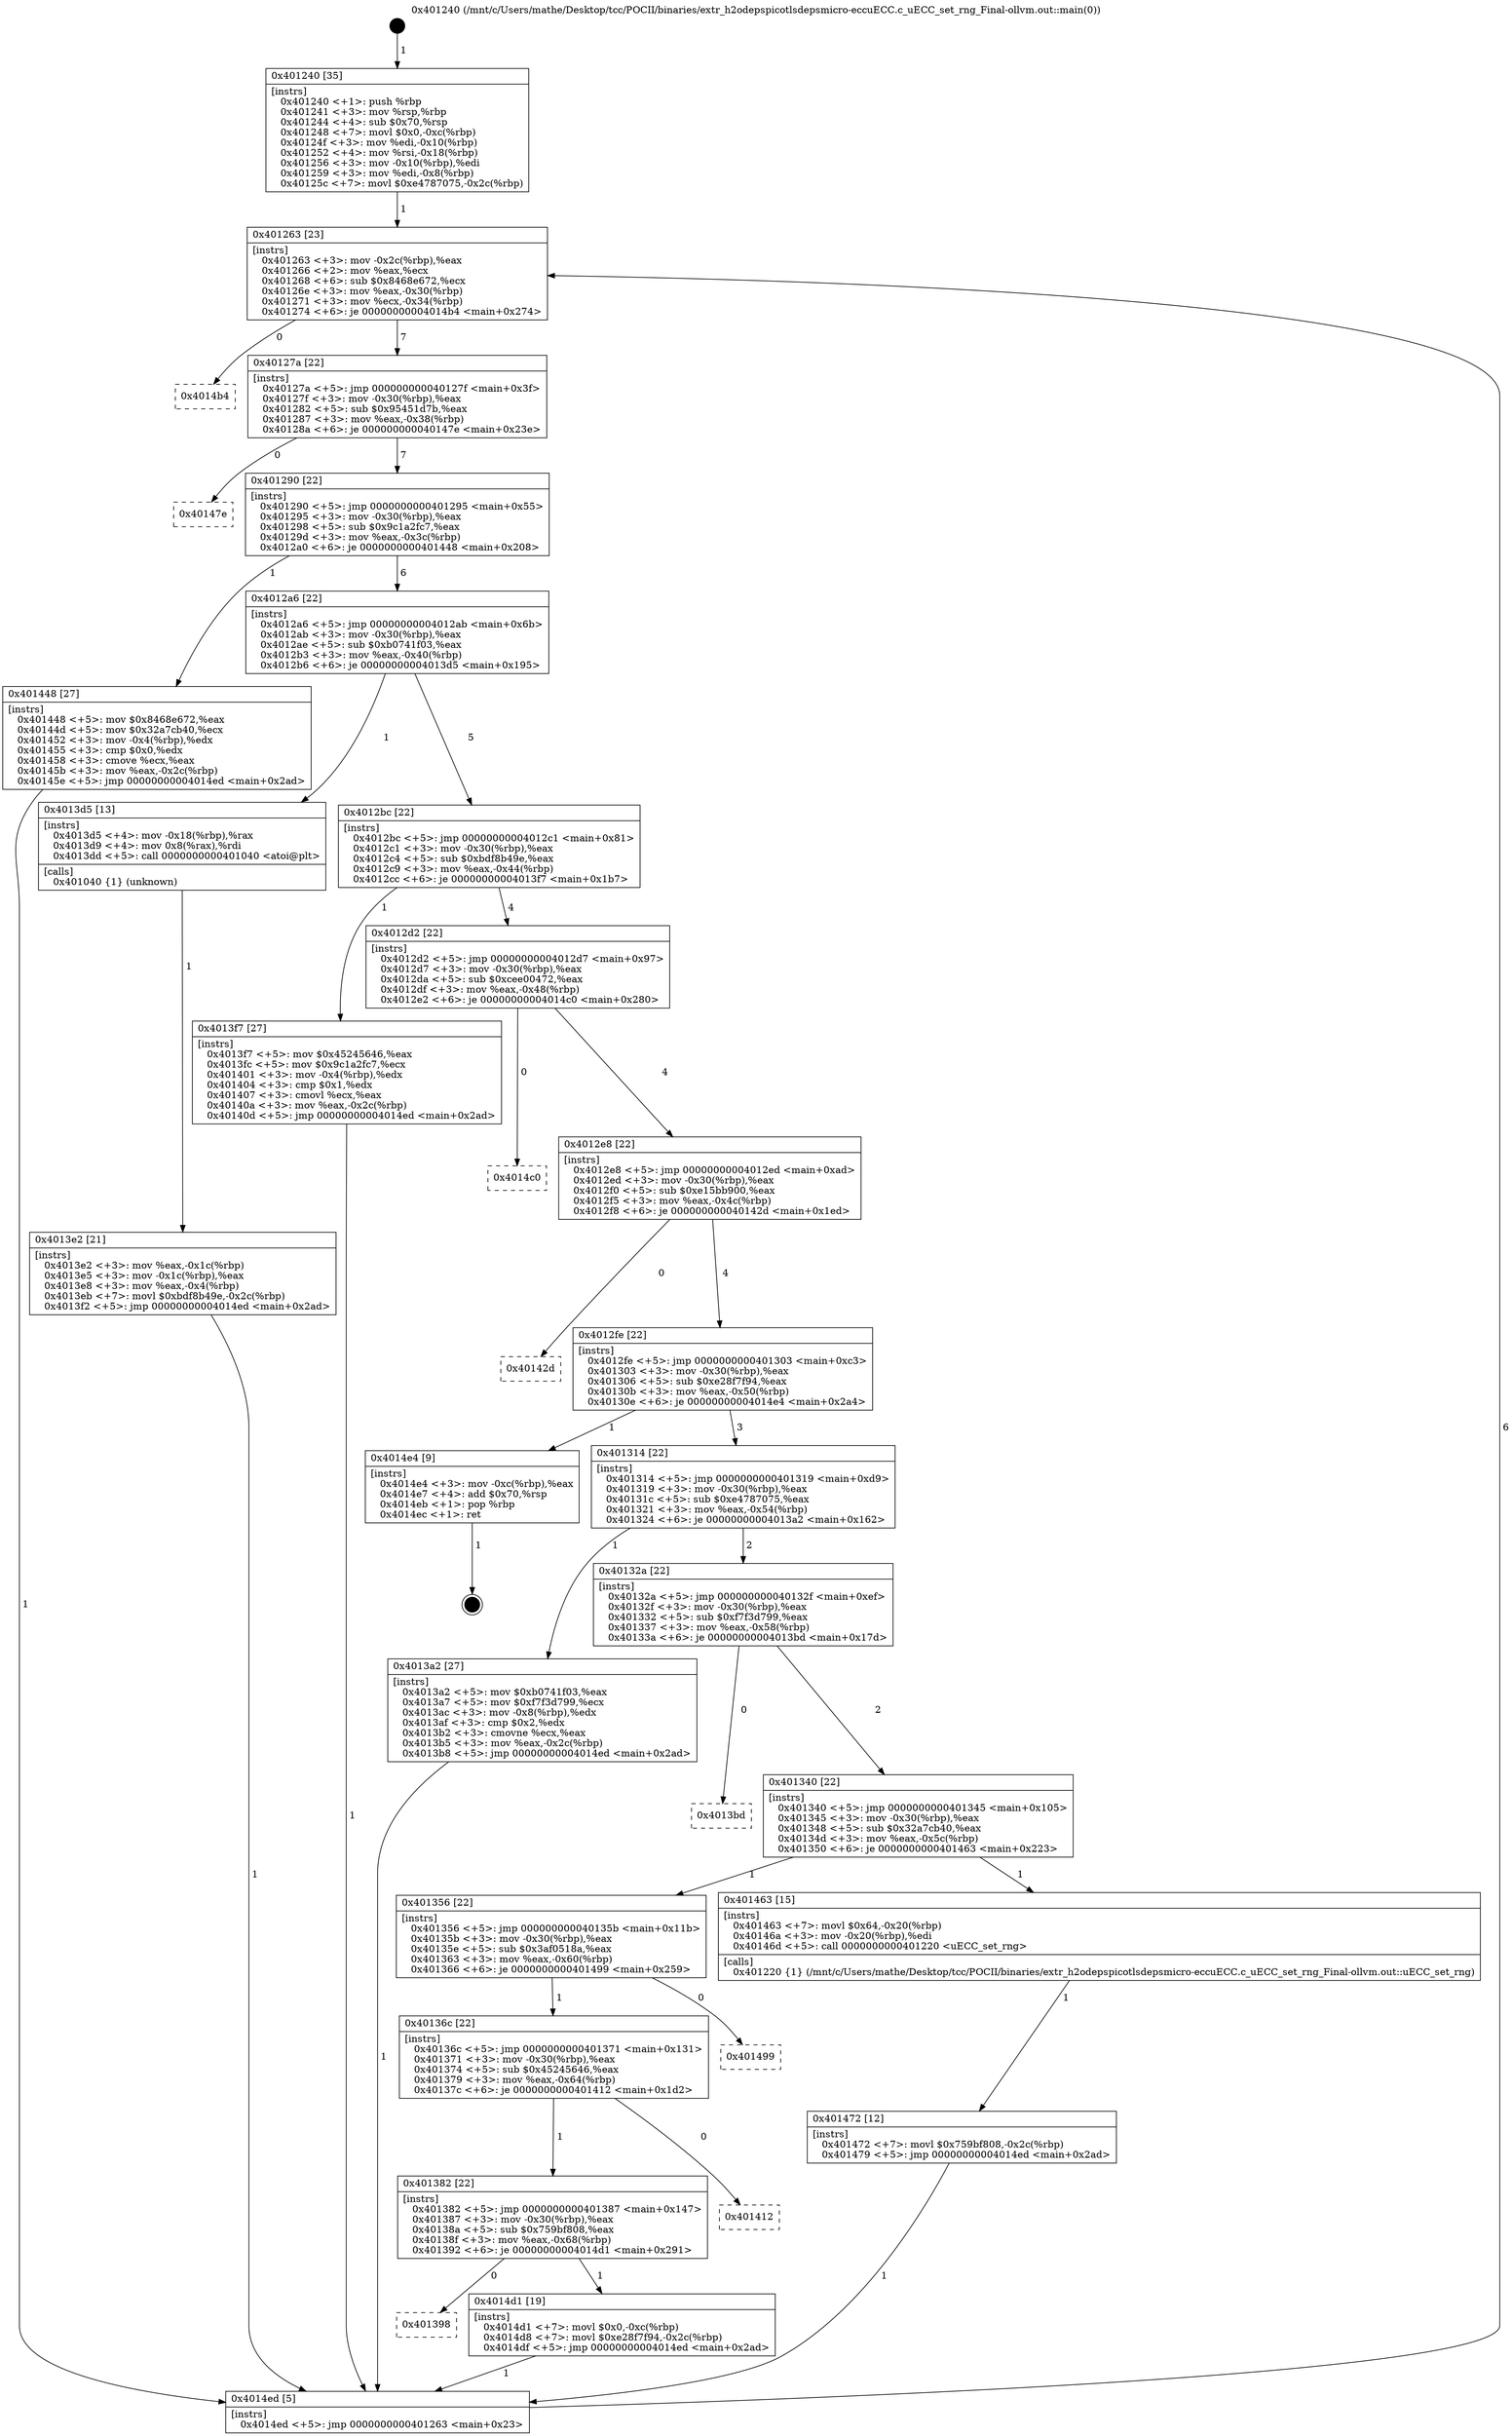 digraph "0x401240" {
  label = "0x401240 (/mnt/c/Users/mathe/Desktop/tcc/POCII/binaries/extr_h2odepspicotlsdepsmicro-eccuECC.c_uECC_set_rng_Final-ollvm.out::main(0))"
  labelloc = "t"
  node[shape=record]

  Entry [label="",width=0.3,height=0.3,shape=circle,fillcolor=black,style=filled]
  "0x401263" [label="{
     0x401263 [23]\l
     | [instrs]\l
     &nbsp;&nbsp;0x401263 \<+3\>: mov -0x2c(%rbp),%eax\l
     &nbsp;&nbsp;0x401266 \<+2\>: mov %eax,%ecx\l
     &nbsp;&nbsp;0x401268 \<+6\>: sub $0x8468e672,%ecx\l
     &nbsp;&nbsp;0x40126e \<+3\>: mov %eax,-0x30(%rbp)\l
     &nbsp;&nbsp;0x401271 \<+3\>: mov %ecx,-0x34(%rbp)\l
     &nbsp;&nbsp;0x401274 \<+6\>: je 00000000004014b4 \<main+0x274\>\l
  }"]
  "0x4014b4" [label="{
     0x4014b4\l
  }", style=dashed]
  "0x40127a" [label="{
     0x40127a [22]\l
     | [instrs]\l
     &nbsp;&nbsp;0x40127a \<+5\>: jmp 000000000040127f \<main+0x3f\>\l
     &nbsp;&nbsp;0x40127f \<+3\>: mov -0x30(%rbp),%eax\l
     &nbsp;&nbsp;0x401282 \<+5\>: sub $0x95451d7b,%eax\l
     &nbsp;&nbsp;0x401287 \<+3\>: mov %eax,-0x38(%rbp)\l
     &nbsp;&nbsp;0x40128a \<+6\>: je 000000000040147e \<main+0x23e\>\l
  }"]
  Exit [label="",width=0.3,height=0.3,shape=circle,fillcolor=black,style=filled,peripheries=2]
  "0x40147e" [label="{
     0x40147e\l
  }", style=dashed]
  "0x401290" [label="{
     0x401290 [22]\l
     | [instrs]\l
     &nbsp;&nbsp;0x401290 \<+5\>: jmp 0000000000401295 \<main+0x55\>\l
     &nbsp;&nbsp;0x401295 \<+3\>: mov -0x30(%rbp),%eax\l
     &nbsp;&nbsp;0x401298 \<+5\>: sub $0x9c1a2fc7,%eax\l
     &nbsp;&nbsp;0x40129d \<+3\>: mov %eax,-0x3c(%rbp)\l
     &nbsp;&nbsp;0x4012a0 \<+6\>: je 0000000000401448 \<main+0x208\>\l
  }"]
  "0x401398" [label="{
     0x401398\l
  }", style=dashed]
  "0x401448" [label="{
     0x401448 [27]\l
     | [instrs]\l
     &nbsp;&nbsp;0x401448 \<+5\>: mov $0x8468e672,%eax\l
     &nbsp;&nbsp;0x40144d \<+5\>: mov $0x32a7cb40,%ecx\l
     &nbsp;&nbsp;0x401452 \<+3\>: mov -0x4(%rbp),%edx\l
     &nbsp;&nbsp;0x401455 \<+3\>: cmp $0x0,%edx\l
     &nbsp;&nbsp;0x401458 \<+3\>: cmove %ecx,%eax\l
     &nbsp;&nbsp;0x40145b \<+3\>: mov %eax,-0x2c(%rbp)\l
     &nbsp;&nbsp;0x40145e \<+5\>: jmp 00000000004014ed \<main+0x2ad\>\l
  }"]
  "0x4012a6" [label="{
     0x4012a6 [22]\l
     | [instrs]\l
     &nbsp;&nbsp;0x4012a6 \<+5\>: jmp 00000000004012ab \<main+0x6b\>\l
     &nbsp;&nbsp;0x4012ab \<+3\>: mov -0x30(%rbp),%eax\l
     &nbsp;&nbsp;0x4012ae \<+5\>: sub $0xb0741f03,%eax\l
     &nbsp;&nbsp;0x4012b3 \<+3\>: mov %eax,-0x40(%rbp)\l
     &nbsp;&nbsp;0x4012b6 \<+6\>: je 00000000004013d5 \<main+0x195\>\l
  }"]
  "0x4014d1" [label="{
     0x4014d1 [19]\l
     | [instrs]\l
     &nbsp;&nbsp;0x4014d1 \<+7\>: movl $0x0,-0xc(%rbp)\l
     &nbsp;&nbsp;0x4014d8 \<+7\>: movl $0xe28f7f94,-0x2c(%rbp)\l
     &nbsp;&nbsp;0x4014df \<+5\>: jmp 00000000004014ed \<main+0x2ad\>\l
  }"]
  "0x4013d5" [label="{
     0x4013d5 [13]\l
     | [instrs]\l
     &nbsp;&nbsp;0x4013d5 \<+4\>: mov -0x18(%rbp),%rax\l
     &nbsp;&nbsp;0x4013d9 \<+4\>: mov 0x8(%rax),%rdi\l
     &nbsp;&nbsp;0x4013dd \<+5\>: call 0000000000401040 \<atoi@plt\>\l
     | [calls]\l
     &nbsp;&nbsp;0x401040 \{1\} (unknown)\l
  }"]
  "0x4012bc" [label="{
     0x4012bc [22]\l
     | [instrs]\l
     &nbsp;&nbsp;0x4012bc \<+5\>: jmp 00000000004012c1 \<main+0x81\>\l
     &nbsp;&nbsp;0x4012c1 \<+3\>: mov -0x30(%rbp),%eax\l
     &nbsp;&nbsp;0x4012c4 \<+5\>: sub $0xbdf8b49e,%eax\l
     &nbsp;&nbsp;0x4012c9 \<+3\>: mov %eax,-0x44(%rbp)\l
     &nbsp;&nbsp;0x4012cc \<+6\>: je 00000000004013f7 \<main+0x1b7\>\l
  }"]
  "0x401382" [label="{
     0x401382 [22]\l
     | [instrs]\l
     &nbsp;&nbsp;0x401382 \<+5\>: jmp 0000000000401387 \<main+0x147\>\l
     &nbsp;&nbsp;0x401387 \<+3\>: mov -0x30(%rbp),%eax\l
     &nbsp;&nbsp;0x40138a \<+5\>: sub $0x759bf808,%eax\l
     &nbsp;&nbsp;0x40138f \<+3\>: mov %eax,-0x68(%rbp)\l
     &nbsp;&nbsp;0x401392 \<+6\>: je 00000000004014d1 \<main+0x291\>\l
  }"]
  "0x4013f7" [label="{
     0x4013f7 [27]\l
     | [instrs]\l
     &nbsp;&nbsp;0x4013f7 \<+5\>: mov $0x45245646,%eax\l
     &nbsp;&nbsp;0x4013fc \<+5\>: mov $0x9c1a2fc7,%ecx\l
     &nbsp;&nbsp;0x401401 \<+3\>: mov -0x4(%rbp),%edx\l
     &nbsp;&nbsp;0x401404 \<+3\>: cmp $0x1,%edx\l
     &nbsp;&nbsp;0x401407 \<+3\>: cmovl %ecx,%eax\l
     &nbsp;&nbsp;0x40140a \<+3\>: mov %eax,-0x2c(%rbp)\l
     &nbsp;&nbsp;0x40140d \<+5\>: jmp 00000000004014ed \<main+0x2ad\>\l
  }"]
  "0x4012d2" [label="{
     0x4012d2 [22]\l
     | [instrs]\l
     &nbsp;&nbsp;0x4012d2 \<+5\>: jmp 00000000004012d7 \<main+0x97\>\l
     &nbsp;&nbsp;0x4012d7 \<+3\>: mov -0x30(%rbp),%eax\l
     &nbsp;&nbsp;0x4012da \<+5\>: sub $0xcee00472,%eax\l
     &nbsp;&nbsp;0x4012df \<+3\>: mov %eax,-0x48(%rbp)\l
     &nbsp;&nbsp;0x4012e2 \<+6\>: je 00000000004014c0 \<main+0x280\>\l
  }"]
  "0x401412" [label="{
     0x401412\l
  }", style=dashed]
  "0x4014c0" [label="{
     0x4014c0\l
  }", style=dashed]
  "0x4012e8" [label="{
     0x4012e8 [22]\l
     | [instrs]\l
     &nbsp;&nbsp;0x4012e8 \<+5\>: jmp 00000000004012ed \<main+0xad\>\l
     &nbsp;&nbsp;0x4012ed \<+3\>: mov -0x30(%rbp),%eax\l
     &nbsp;&nbsp;0x4012f0 \<+5\>: sub $0xe15bb900,%eax\l
     &nbsp;&nbsp;0x4012f5 \<+3\>: mov %eax,-0x4c(%rbp)\l
     &nbsp;&nbsp;0x4012f8 \<+6\>: je 000000000040142d \<main+0x1ed\>\l
  }"]
  "0x40136c" [label="{
     0x40136c [22]\l
     | [instrs]\l
     &nbsp;&nbsp;0x40136c \<+5\>: jmp 0000000000401371 \<main+0x131\>\l
     &nbsp;&nbsp;0x401371 \<+3\>: mov -0x30(%rbp),%eax\l
     &nbsp;&nbsp;0x401374 \<+5\>: sub $0x45245646,%eax\l
     &nbsp;&nbsp;0x401379 \<+3\>: mov %eax,-0x64(%rbp)\l
     &nbsp;&nbsp;0x40137c \<+6\>: je 0000000000401412 \<main+0x1d2\>\l
  }"]
  "0x40142d" [label="{
     0x40142d\l
  }", style=dashed]
  "0x4012fe" [label="{
     0x4012fe [22]\l
     | [instrs]\l
     &nbsp;&nbsp;0x4012fe \<+5\>: jmp 0000000000401303 \<main+0xc3\>\l
     &nbsp;&nbsp;0x401303 \<+3\>: mov -0x30(%rbp),%eax\l
     &nbsp;&nbsp;0x401306 \<+5\>: sub $0xe28f7f94,%eax\l
     &nbsp;&nbsp;0x40130b \<+3\>: mov %eax,-0x50(%rbp)\l
     &nbsp;&nbsp;0x40130e \<+6\>: je 00000000004014e4 \<main+0x2a4\>\l
  }"]
  "0x401499" [label="{
     0x401499\l
  }", style=dashed]
  "0x4014e4" [label="{
     0x4014e4 [9]\l
     | [instrs]\l
     &nbsp;&nbsp;0x4014e4 \<+3\>: mov -0xc(%rbp),%eax\l
     &nbsp;&nbsp;0x4014e7 \<+4\>: add $0x70,%rsp\l
     &nbsp;&nbsp;0x4014eb \<+1\>: pop %rbp\l
     &nbsp;&nbsp;0x4014ec \<+1\>: ret\l
  }"]
  "0x401314" [label="{
     0x401314 [22]\l
     | [instrs]\l
     &nbsp;&nbsp;0x401314 \<+5\>: jmp 0000000000401319 \<main+0xd9\>\l
     &nbsp;&nbsp;0x401319 \<+3\>: mov -0x30(%rbp),%eax\l
     &nbsp;&nbsp;0x40131c \<+5\>: sub $0xe4787075,%eax\l
     &nbsp;&nbsp;0x401321 \<+3\>: mov %eax,-0x54(%rbp)\l
     &nbsp;&nbsp;0x401324 \<+6\>: je 00000000004013a2 \<main+0x162\>\l
  }"]
  "0x401472" [label="{
     0x401472 [12]\l
     | [instrs]\l
     &nbsp;&nbsp;0x401472 \<+7\>: movl $0x759bf808,-0x2c(%rbp)\l
     &nbsp;&nbsp;0x401479 \<+5\>: jmp 00000000004014ed \<main+0x2ad\>\l
  }"]
  "0x4013a2" [label="{
     0x4013a2 [27]\l
     | [instrs]\l
     &nbsp;&nbsp;0x4013a2 \<+5\>: mov $0xb0741f03,%eax\l
     &nbsp;&nbsp;0x4013a7 \<+5\>: mov $0xf7f3d799,%ecx\l
     &nbsp;&nbsp;0x4013ac \<+3\>: mov -0x8(%rbp),%edx\l
     &nbsp;&nbsp;0x4013af \<+3\>: cmp $0x2,%edx\l
     &nbsp;&nbsp;0x4013b2 \<+3\>: cmovne %ecx,%eax\l
     &nbsp;&nbsp;0x4013b5 \<+3\>: mov %eax,-0x2c(%rbp)\l
     &nbsp;&nbsp;0x4013b8 \<+5\>: jmp 00000000004014ed \<main+0x2ad\>\l
  }"]
  "0x40132a" [label="{
     0x40132a [22]\l
     | [instrs]\l
     &nbsp;&nbsp;0x40132a \<+5\>: jmp 000000000040132f \<main+0xef\>\l
     &nbsp;&nbsp;0x40132f \<+3\>: mov -0x30(%rbp),%eax\l
     &nbsp;&nbsp;0x401332 \<+5\>: sub $0xf7f3d799,%eax\l
     &nbsp;&nbsp;0x401337 \<+3\>: mov %eax,-0x58(%rbp)\l
     &nbsp;&nbsp;0x40133a \<+6\>: je 00000000004013bd \<main+0x17d\>\l
  }"]
  "0x4014ed" [label="{
     0x4014ed [5]\l
     | [instrs]\l
     &nbsp;&nbsp;0x4014ed \<+5\>: jmp 0000000000401263 \<main+0x23\>\l
  }"]
  "0x401240" [label="{
     0x401240 [35]\l
     | [instrs]\l
     &nbsp;&nbsp;0x401240 \<+1\>: push %rbp\l
     &nbsp;&nbsp;0x401241 \<+3\>: mov %rsp,%rbp\l
     &nbsp;&nbsp;0x401244 \<+4\>: sub $0x70,%rsp\l
     &nbsp;&nbsp;0x401248 \<+7\>: movl $0x0,-0xc(%rbp)\l
     &nbsp;&nbsp;0x40124f \<+3\>: mov %edi,-0x10(%rbp)\l
     &nbsp;&nbsp;0x401252 \<+4\>: mov %rsi,-0x18(%rbp)\l
     &nbsp;&nbsp;0x401256 \<+3\>: mov -0x10(%rbp),%edi\l
     &nbsp;&nbsp;0x401259 \<+3\>: mov %edi,-0x8(%rbp)\l
     &nbsp;&nbsp;0x40125c \<+7\>: movl $0xe4787075,-0x2c(%rbp)\l
  }"]
  "0x4013e2" [label="{
     0x4013e2 [21]\l
     | [instrs]\l
     &nbsp;&nbsp;0x4013e2 \<+3\>: mov %eax,-0x1c(%rbp)\l
     &nbsp;&nbsp;0x4013e5 \<+3\>: mov -0x1c(%rbp),%eax\l
     &nbsp;&nbsp;0x4013e8 \<+3\>: mov %eax,-0x4(%rbp)\l
     &nbsp;&nbsp;0x4013eb \<+7\>: movl $0xbdf8b49e,-0x2c(%rbp)\l
     &nbsp;&nbsp;0x4013f2 \<+5\>: jmp 00000000004014ed \<main+0x2ad\>\l
  }"]
  "0x401356" [label="{
     0x401356 [22]\l
     | [instrs]\l
     &nbsp;&nbsp;0x401356 \<+5\>: jmp 000000000040135b \<main+0x11b\>\l
     &nbsp;&nbsp;0x40135b \<+3\>: mov -0x30(%rbp),%eax\l
     &nbsp;&nbsp;0x40135e \<+5\>: sub $0x3af0518a,%eax\l
     &nbsp;&nbsp;0x401363 \<+3\>: mov %eax,-0x60(%rbp)\l
     &nbsp;&nbsp;0x401366 \<+6\>: je 0000000000401499 \<main+0x259\>\l
  }"]
  "0x4013bd" [label="{
     0x4013bd\l
  }", style=dashed]
  "0x401340" [label="{
     0x401340 [22]\l
     | [instrs]\l
     &nbsp;&nbsp;0x401340 \<+5\>: jmp 0000000000401345 \<main+0x105\>\l
     &nbsp;&nbsp;0x401345 \<+3\>: mov -0x30(%rbp),%eax\l
     &nbsp;&nbsp;0x401348 \<+5\>: sub $0x32a7cb40,%eax\l
     &nbsp;&nbsp;0x40134d \<+3\>: mov %eax,-0x5c(%rbp)\l
     &nbsp;&nbsp;0x401350 \<+6\>: je 0000000000401463 \<main+0x223\>\l
  }"]
  "0x401463" [label="{
     0x401463 [15]\l
     | [instrs]\l
     &nbsp;&nbsp;0x401463 \<+7\>: movl $0x64,-0x20(%rbp)\l
     &nbsp;&nbsp;0x40146a \<+3\>: mov -0x20(%rbp),%edi\l
     &nbsp;&nbsp;0x40146d \<+5\>: call 0000000000401220 \<uECC_set_rng\>\l
     | [calls]\l
     &nbsp;&nbsp;0x401220 \{1\} (/mnt/c/Users/mathe/Desktop/tcc/POCII/binaries/extr_h2odepspicotlsdepsmicro-eccuECC.c_uECC_set_rng_Final-ollvm.out::uECC_set_rng)\l
  }"]
  Entry -> "0x401240" [label=" 1"]
  "0x401263" -> "0x4014b4" [label=" 0"]
  "0x401263" -> "0x40127a" [label=" 7"]
  "0x4014e4" -> Exit [label=" 1"]
  "0x40127a" -> "0x40147e" [label=" 0"]
  "0x40127a" -> "0x401290" [label=" 7"]
  "0x4014d1" -> "0x4014ed" [label=" 1"]
  "0x401290" -> "0x401448" [label=" 1"]
  "0x401290" -> "0x4012a6" [label=" 6"]
  "0x401382" -> "0x401398" [label=" 0"]
  "0x4012a6" -> "0x4013d5" [label=" 1"]
  "0x4012a6" -> "0x4012bc" [label=" 5"]
  "0x401382" -> "0x4014d1" [label=" 1"]
  "0x4012bc" -> "0x4013f7" [label=" 1"]
  "0x4012bc" -> "0x4012d2" [label=" 4"]
  "0x40136c" -> "0x401382" [label=" 1"]
  "0x4012d2" -> "0x4014c0" [label=" 0"]
  "0x4012d2" -> "0x4012e8" [label=" 4"]
  "0x40136c" -> "0x401412" [label=" 0"]
  "0x4012e8" -> "0x40142d" [label=" 0"]
  "0x4012e8" -> "0x4012fe" [label=" 4"]
  "0x401356" -> "0x40136c" [label=" 1"]
  "0x4012fe" -> "0x4014e4" [label=" 1"]
  "0x4012fe" -> "0x401314" [label=" 3"]
  "0x401356" -> "0x401499" [label=" 0"]
  "0x401314" -> "0x4013a2" [label=" 1"]
  "0x401314" -> "0x40132a" [label=" 2"]
  "0x4013a2" -> "0x4014ed" [label=" 1"]
  "0x401240" -> "0x401263" [label=" 1"]
  "0x4014ed" -> "0x401263" [label=" 6"]
  "0x4013d5" -> "0x4013e2" [label=" 1"]
  "0x4013e2" -> "0x4014ed" [label=" 1"]
  "0x4013f7" -> "0x4014ed" [label=" 1"]
  "0x401448" -> "0x4014ed" [label=" 1"]
  "0x401472" -> "0x4014ed" [label=" 1"]
  "0x40132a" -> "0x4013bd" [label=" 0"]
  "0x40132a" -> "0x401340" [label=" 2"]
  "0x401463" -> "0x401472" [label=" 1"]
  "0x401340" -> "0x401463" [label=" 1"]
  "0x401340" -> "0x401356" [label=" 1"]
}
